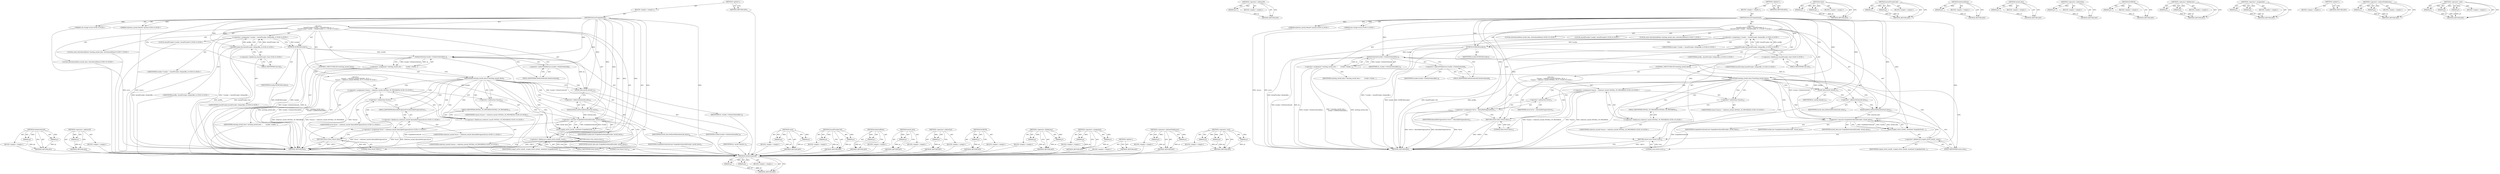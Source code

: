 digraph "&lt;operator&gt;.new" {
vulnerable_109 [label=<(METHOD,GetActiveInstall)>];
vulnerable_110 [label=<(PARAM,p1)>];
vulnerable_111 [label=<(PARAM,p2)>];
vulnerable_112 [label=<(BLOCK,&lt;empty&gt;,&lt;empty&gt;)>];
vulnerable_113 [label=<(METHOD_RETURN,ANY)>];
vulnerable_131 [label=<(METHOD,&lt;operator&gt;.addressOf)>];
vulnerable_132 [label=<(PARAM,p1)>];
vulnerable_133 [label=<(BLOCK,&lt;empty&gt;,&lt;empty&gt;)>];
vulnerable_134 [label=<(METHOD_RETURN,ANY)>];
vulnerable_6 [label=<(METHOD,&lt;global&gt;)<SUB>1</SUB>>];
vulnerable_7 [label=<(BLOCK,&lt;empty&gt;,&lt;empty&gt;)<SUB>1</SUB>>];
vulnerable_8 [label=<(METHOD,EnsureUniqueInstall)<SUB>1</SUB>>];
vulnerable_9 [label="<(PARAM,webstore_install::Result* reason)<SUB>2</SUB>>"];
vulnerable_10 [label="<(PARAM,std::string* error)<SUB>3</SUB>>"];
vulnerable_11 [label="<(BLOCK,{
  InstallTracker* tracker = InstallTracker::G...,{
  InstallTracker* tracker = InstallTracker::G...)<SUB>3</SUB>>"];
vulnerable_12 [label="<(LOCAL,InstallTracker* tracker: InstallTracker*)<SUB>4</SUB>>"];
vulnerable_13 [label="<(&lt;operator&gt;.assignment,* tracker = InstallTracker::Get(profile_))<SUB>4</SUB>>"];
vulnerable_14 [label="<(IDENTIFIER,tracker,* tracker = InstallTracker::Get(profile_))<SUB>4</SUB>>"];
vulnerable_15 [label="<(InstallTracker.Get,InstallTracker::Get(profile_))<SUB>4</SUB>>"];
vulnerable_16 [label="<(&lt;operator&gt;.fieldAccess,InstallTracker::Get)<SUB>4</SUB>>"];
vulnerable_17 [label="<(IDENTIFIER,InstallTracker,InstallTracker::Get(profile_))<SUB>4</SUB>>"];
vulnerable_18 [label=<(FIELD_IDENTIFIER,Get,Get)<SUB>4</SUB>>];
vulnerable_19 [label="<(IDENTIFIER,profile_,InstallTracker::Get(profile_))<SUB>4</SUB>>"];
vulnerable_20 [label=<(DCHECK,DCHECK(tracker))<SUB>5</SUB>>];
vulnerable_21 [label=<(IDENTIFIER,tracker,DCHECK(tracker))<SUB>5</SUB>>];
vulnerable_22 [label="<(LOCAL,const ActiveInstallData* existing_install_data: ActiveInstallData*)<SUB>7</SUB>>"];
vulnerable_23 [label=<(&lt;operator&gt;.assignment,* existing_install_data =
       tracker-&gt;GetAc...)<SUB>7</SUB>>];
vulnerable_24 [label=<(IDENTIFIER,existing_install_data,* existing_install_data =
       tracker-&gt;GetAc...)<SUB>7</SUB>>];
vulnerable_25 [label=<(GetActiveInstall,tracker-&gt;GetActiveInstall(id_))<SUB>8</SUB>>];
vulnerable_26 [label=<(&lt;operator&gt;.indirectFieldAccess,tracker-&gt;GetActiveInstall)<SUB>8</SUB>>];
vulnerable_27 [label=<(IDENTIFIER,tracker,tracker-&gt;GetActiveInstall(id_))<SUB>8</SUB>>];
vulnerable_28 [label=<(FIELD_IDENTIFIER,GetActiveInstall,GetActiveInstall)<SUB>8</SUB>>];
vulnerable_29 [label=<(IDENTIFIER,id_,tracker-&gt;GetActiveInstall(id_))<SUB>8</SUB>>];
vulnerable_30 [label=<(CONTROL_STRUCTURE,IF,if (existing_install_data))<SUB>9</SUB>>];
vulnerable_31 [label=<(IDENTIFIER,existing_install_data,if (existing_install_data))<SUB>9</SUB>>];
vulnerable_32 [label="<(BLOCK,{
     *reason = webstore_install::INSTALL_IN_P...,{
     *reason = webstore_install::INSTALL_IN_P...)<SUB>9</SUB>>"];
vulnerable_33 [label="<(&lt;operator&gt;.assignment,*reason = webstore_install::INSTALL_IN_PROGRESS)<SUB>10</SUB>>"];
vulnerable_34 [label=<(&lt;operator&gt;.indirection,*reason)<SUB>10</SUB>>];
vulnerable_35 [label="<(IDENTIFIER,reason,*reason = webstore_install::INSTALL_IN_PROGRESS)<SUB>10</SUB>>"];
vulnerable_36 [label="<(&lt;operator&gt;.fieldAccess,webstore_install::INSTALL_IN_PROGRESS)<SUB>10</SUB>>"];
vulnerable_37 [label="<(IDENTIFIER,webstore_install,*reason = webstore_install::INSTALL_IN_PROGRESS)<SUB>10</SUB>>"];
vulnerable_38 [label=<(FIELD_IDENTIFIER,INSTALL_IN_PROGRESS,INSTALL_IN_PROGRESS)<SUB>10</SUB>>];
vulnerable_39 [label=<(&lt;operator&gt;.assignment,*error = kInstallInProgressError)<SUB>11</SUB>>];
vulnerable_40 [label=<(&lt;operator&gt;.indirection,*error)<SUB>11</SUB>>];
vulnerable_41 [label=<(IDENTIFIER,error,*error = kInstallInProgressError)<SUB>11</SUB>>];
vulnerable_42 [label=<(IDENTIFIER,kInstallInProgressError,*error = kInstallInProgressError)<SUB>11</SUB>>];
vulnerable_43 [label=<(RETURN,return false;,return false;)<SUB>12</SUB>>];
vulnerable_44 [label=<(LITERAL,false,return false;)<SUB>12</SUB>>];
vulnerable_45 [label="<(LOCAL,ActiveInstallData install_data: ActiveInstallData)<SUB>15</SUB>>"];
vulnerable_46 [label=<(install_data,install_data(id_))<SUB>15</SUB>>];
vulnerable_47 [label=<(IDENTIFIER,id_,install_data(id_))<SUB>15</SUB>>];
vulnerable_48 [label=<(InitInstallData,InitInstallData(&amp;install_data))<SUB>16</SUB>>];
vulnerable_49 [label=<(&lt;operator&gt;.addressOf,&amp;install_data)<SUB>16</SUB>>];
vulnerable_50 [label=<(IDENTIFIER,install_data,InitInstallData(&amp;install_data))<SUB>16</SUB>>];
vulnerable_51 [label=<(reset,scoped_active_install_.reset(new ScopedActiveIn...)<SUB>17</SUB>>];
vulnerable_52 [label=<(&lt;operator&gt;.fieldAccess,scoped_active_install_.reset)<SUB>17</SUB>>];
vulnerable_53 [label=<(IDENTIFIER,scoped_active_install_,scoped_active_install_.reset(new ScopedActiveIn...)<SUB>17</SUB>>];
vulnerable_54 [label=<(FIELD_IDENTIFIER,reset,reset)<SUB>17</SUB>>];
vulnerable_55 [label=<(&lt;operator&gt;.new,new ScopedActiveInstall(tracker, install_data))<SUB>17</SUB>>];
vulnerable_56 [label=<(IDENTIFIER,ScopedActiveInstall,new ScopedActiveInstall(tracker, install_data))<SUB>17</SUB>>];
vulnerable_57 [label=<(IDENTIFIER,tracker,new ScopedActiveInstall(tracker, install_data))<SUB>17</SUB>>];
vulnerable_58 [label=<(IDENTIFIER,install_data,new ScopedActiveInstall(tracker, install_data))<SUB>17</SUB>>];
vulnerable_59 [label=<(RETURN,return true;,return true;)<SUB>18</SUB>>];
vulnerable_60 [label=<(LITERAL,true,return true;)<SUB>18</SUB>>];
vulnerable_61 [label=<(METHOD_RETURN,bool)<SUB>1</SUB>>];
vulnerable_63 [label=<(METHOD_RETURN,ANY)<SUB>1</SUB>>];
vulnerable_135 [label=<(METHOD,reset)>];
vulnerable_136 [label=<(PARAM,p1)>];
vulnerable_137 [label=<(PARAM,p2)>];
vulnerable_138 [label=<(BLOCK,&lt;empty&gt;,&lt;empty&gt;)>];
vulnerable_139 [label=<(METHOD_RETURN,ANY)>];
vulnerable_95 [label=<(METHOD,InstallTracker.Get)>];
vulnerable_96 [label=<(PARAM,p1)>];
vulnerable_97 [label=<(PARAM,p2)>];
vulnerable_98 [label=<(BLOCK,&lt;empty&gt;,&lt;empty&gt;)>];
vulnerable_99 [label=<(METHOD_RETURN,ANY)>];
vulnerable_127 [label=<(METHOD,InitInstallData)>];
vulnerable_128 [label=<(PARAM,p1)>];
vulnerable_129 [label=<(BLOCK,&lt;empty&gt;,&lt;empty&gt;)>];
vulnerable_130 [label=<(METHOD_RETURN,ANY)>];
vulnerable_123 [label=<(METHOD,install_data)>];
vulnerable_124 [label=<(PARAM,p1)>];
vulnerable_125 [label=<(BLOCK,&lt;empty&gt;,&lt;empty&gt;)>];
vulnerable_126 [label=<(METHOD_RETURN,ANY)>];
vulnerable_119 [label=<(METHOD,&lt;operator&gt;.indirection)>];
vulnerable_120 [label=<(PARAM,p1)>];
vulnerable_121 [label=<(BLOCK,&lt;empty&gt;,&lt;empty&gt;)>];
vulnerable_122 [label=<(METHOD_RETURN,ANY)>];
vulnerable_105 [label=<(METHOD,DCHECK)>];
vulnerable_106 [label=<(PARAM,p1)>];
vulnerable_107 [label=<(BLOCK,&lt;empty&gt;,&lt;empty&gt;)>];
vulnerable_108 [label=<(METHOD_RETURN,ANY)>];
vulnerable_100 [label=<(METHOD,&lt;operator&gt;.fieldAccess)>];
vulnerable_101 [label=<(PARAM,p1)>];
vulnerable_102 [label=<(PARAM,p2)>];
vulnerable_103 [label=<(BLOCK,&lt;empty&gt;,&lt;empty&gt;)>];
vulnerable_104 [label=<(METHOD_RETURN,ANY)>];
vulnerable_90 [label=<(METHOD,&lt;operator&gt;.assignment)>];
vulnerable_91 [label=<(PARAM,p1)>];
vulnerable_92 [label=<(PARAM,p2)>];
vulnerable_93 [label=<(BLOCK,&lt;empty&gt;,&lt;empty&gt;)>];
vulnerable_94 [label=<(METHOD_RETURN,ANY)>];
vulnerable_84 [label=<(METHOD,&lt;global&gt;)<SUB>1</SUB>>];
vulnerable_85 [label=<(BLOCK,&lt;empty&gt;,&lt;empty&gt;)>];
vulnerable_86 [label=<(METHOD_RETURN,ANY)>];
vulnerable_114 [label=<(METHOD,&lt;operator&gt;.indirectFieldAccess)>];
vulnerable_115 [label=<(PARAM,p1)>];
vulnerable_116 [label=<(PARAM,p2)>];
vulnerable_117 [label=<(BLOCK,&lt;empty&gt;,&lt;empty&gt;)>];
vulnerable_118 [label=<(METHOD_RETURN,ANY)>];
vulnerable_140 [label=<(METHOD,&lt;operator&gt;.new)>];
vulnerable_141 [label=<(PARAM,p1)>];
vulnerable_142 [label=<(PARAM,p2)>];
vulnerable_143 [label=<(PARAM,p3)>];
vulnerable_144 [label=<(BLOCK,&lt;empty&gt;,&lt;empty&gt;)>];
vulnerable_145 [label=<(METHOD_RETURN,ANY)>];
fixed_111 [label=<(METHOD,GetActiveInstall)>];
fixed_112 [label=<(PARAM,p1)>];
fixed_113 [label=<(PARAM,p2)>];
fixed_114 [label=<(BLOCK,&lt;empty&gt;,&lt;empty&gt;)>];
fixed_115 [label=<(METHOD_RETURN,ANY)>];
fixed_133 [label=<(METHOD,&lt;operator&gt;.addressOf)>];
fixed_134 [label=<(PARAM,p1)>];
fixed_135 [label=<(BLOCK,&lt;empty&gt;,&lt;empty&gt;)>];
fixed_136 [label=<(METHOD_RETURN,ANY)>];
fixed_6 [label=<(METHOD,&lt;global&gt;)<SUB>1</SUB>>];
fixed_7 [label=<(BLOCK,&lt;empty&gt;,&lt;empty&gt;)<SUB>1</SUB>>];
fixed_8 [label=<(METHOD,EnsureUniqueInstall)<SUB>1</SUB>>];
fixed_9 [label="<(PARAM,webstore_install::Result* reason)<SUB>2</SUB>>"];
fixed_10 [label="<(PARAM,std::string* error)<SUB>3</SUB>>"];
fixed_11 [label="<(BLOCK,{
  InstallTracker* tracker = InstallTracker::G...,{
  InstallTracker* tracker = InstallTracker::G...)<SUB>3</SUB>>"];
fixed_12 [label="<(LOCAL,InstallTracker* tracker: InstallTracker*)<SUB>4</SUB>>"];
fixed_13 [label="<(&lt;operator&gt;.assignment,* tracker = InstallTracker::Get(profile_))<SUB>4</SUB>>"];
fixed_14 [label="<(IDENTIFIER,tracker,* tracker = InstallTracker::Get(profile_))<SUB>4</SUB>>"];
fixed_15 [label="<(InstallTracker.Get,InstallTracker::Get(profile_))<SUB>4</SUB>>"];
fixed_16 [label="<(&lt;operator&gt;.fieldAccess,InstallTracker::Get)<SUB>4</SUB>>"];
fixed_17 [label="<(IDENTIFIER,InstallTracker,InstallTracker::Get(profile_))<SUB>4</SUB>>"];
fixed_18 [label=<(FIELD_IDENTIFIER,Get,Get)<SUB>4</SUB>>];
fixed_19 [label="<(IDENTIFIER,profile_,InstallTracker::Get(profile_))<SUB>4</SUB>>"];
fixed_20 [label=<(DCHECK,DCHECK(tracker))<SUB>5</SUB>>];
fixed_21 [label=<(IDENTIFIER,tracker,DCHECK(tracker))<SUB>5</SUB>>];
fixed_22 [label="<(LOCAL,const ActiveInstallData* existing_install_data: ActiveInstallData*)<SUB>7</SUB>>"];
fixed_23 [label=<(&lt;operator&gt;.assignment,* existing_install_data =
       tracker-&gt;GetAc...)<SUB>7</SUB>>];
fixed_24 [label=<(IDENTIFIER,existing_install_data,* existing_install_data =
       tracker-&gt;GetAc...)<SUB>7</SUB>>];
fixed_25 [label=<(GetActiveInstall,tracker-&gt;GetActiveInstall(id_))<SUB>8</SUB>>];
fixed_26 [label=<(&lt;operator&gt;.indirectFieldAccess,tracker-&gt;GetActiveInstall)<SUB>8</SUB>>];
fixed_27 [label=<(IDENTIFIER,tracker,tracker-&gt;GetActiveInstall(id_))<SUB>8</SUB>>];
fixed_28 [label=<(FIELD_IDENTIFIER,GetActiveInstall,GetActiveInstall)<SUB>8</SUB>>];
fixed_29 [label=<(IDENTIFIER,id_,tracker-&gt;GetActiveInstall(id_))<SUB>8</SUB>>];
fixed_30 [label=<(CONTROL_STRUCTURE,IF,if (existing_install_data))<SUB>9</SUB>>];
fixed_31 [label=<(IDENTIFIER,existing_install_data,if (existing_install_data))<SUB>9</SUB>>];
fixed_32 [label="<(BLOCK,{
     *reason = webstore_install::INSTALL_IN_P...,{
     *reason = webstore_install::INSTALL_IN_P...)<SUB>9</SUB>>"];
fixed_33 [label="<(&lt;operator&gt;.assignment,*reason = webstore_install::INSTALL_IN_PROGRESS)<SUB>10</SUB>>"];
fixed_34 [label=<(&lt;operator&gt;.indirection,*reason)<SUB>10</SUB>>];
fixed_35 [label="<(IDENTIFIER,reason,*reason = webstore_install::INSTALL_IN_PROGRESS)<SUB>10</SUB>>"];
fixed_36 [label="<(&lt;operator&gt;.fieldAccess,webstore_install::INSTALL_IN_PROGRESS)<SUB>10</SUB>>"];
fixed_37 [label="<(IDENTIFIER,webstore_install,*reason = webstore_install::INSTALL_IN_PROGRESS)<SUB>10</SUB>>"];
fixed_38 [label=<(FIELD_IDENTIFIER,INSTALL_IN_PROGRESS,INSTALL_IN_PROGRESS)<SUB>10</SUB>>];
fixed_39 [label="<(&lt;operator&gt;.assignment,*error = webstore_install::kInstallInProgressError)<SUB>11</SUB>>"];
fixed_40 [label=<(&lt;operator&gt;.indirection,*error)<SUB>11</SUB>>];
fixed_41 [label="<(IDENTIFIER,error,*error = webstore_install::kInstallInProgressError)<SUB>11</SUB>>"];
fixed_42 [label="<(&lt;operator&gt;.fieldAccess,webstore_install::kInstallInProgressError)<SUB>11</SUB>>"];
fixed_43 [label="<(IDENTIFIER,webstore_install,*error = webstore_install::kInstallInProgressError)<SUB>11</SUB>>"];
fixed_44 [label=<(FIELD_IDENTIFIER,kInstallInProgressError,kInstallInProgressError)<SUB>11</SUB>>];
fixed_45 [label=<(RETURN,return false;,return false;)<SUB>12</SUB>>];
fixed_46 [label=<(LITERAL,false,return false;)<SUB>12</SUB>>];
fixed_47 [label="<(LOCAL,ActiveInstallData install_data: ActiveInstallData)<SUB>15</SUB>>"];
fixed_48 [label=<(install_data,install_data(id_))<SUB>15</SUB>>];
fixed_49 [label=<(IDENTIFIER,id_,install_data(id_))<SUB>15</SUB>>];
fixed_50 [label=<(InitInstallData,InitInstallData(&amp;install_data))<SUB>16</SUB>>];
fixed_51 [label=<(&lt;operator&gt;.addressOf,&amp;install_data)<SUB>16</SUB>>];
fixed_52 [label=<(IDENTIFIER,install_data,InitInstallData(&amp;install_data))<SUB>16</SUB>>];
fixed_53 [label=<(reset,scoped_active_install_.reset(new ScopedActiveIn...)<SUB>17</SUB>>];
fixed_54 [label=<(&lt;operator&gt;.fieldAccess,scoped_active_install_.reset)<SUB>17</SUB>>];
fixed_55 [label=<(IDENTIFIER,scoped_active_install_,scoped_active_install_.reset(new ScopedActiveIn...)<SUB>17</SUB>>];
fixed_56 [label=<(FIELD_IDENTIFIER,reset,reset)<SUB>17</SUB>>];
fixed_57 [label=<(&lt;operator&gt;.new,new ScopedActiveInstall(tracker, install_data))<SUB>17</SUB>>];
fixed_58 [label=<(IDENTIFIER,ScopedActiveInstall,new ScopedActiveInstall(tracker, install_data))<SUB>17</SUB>>];
fixed_59 [label=<(IDENTIFIER,tracker,new ScopedActiveInstall(tracker, install_data))<SUB>17</SUB>>];
fixed_60 [label=<(IDENTIFIER,install_data,new ScopedActiveInstall(tracker, install_data))<SUB>17</SUB>>];
fixed_61 [label=<(RETURN,return true;,return true;)<SUB>18</SUB>>];
fixed_62 [label=<(LITERAL,true,return true;)<SUB>18</SUB>>];
fixed_63 [label=<(METHOD_RETURN,bool)<SUB>1</SUB>>];
fixed_65 [label=<(METHOD_RETURN,ANY)<SUB>1</SUB>>];
fixed_137 [label=<(METHOD,reset)>];
fixed_138 [label=<(PARAM,p1)>];
fixed_139 [label=<(PARAM,p2)>];
fixed_140 [label=<(BLOCK,&lt;empty&gt;,&lt;empty&gt;)>];
fixed_141 [label=<(METHOD_RETURN,ANY)>];
fixed_97 [label=<(METHOD,InstallTracker.Get)>];
fixed_98 [label=<(PARAM,p1)>];
fixed_99 [label=<(PARAM,p2)>];
fixed_100 [label=<(BLOCK,&lt;empty&gt;,&lt;empty&gt;)>];
fixed_101 [label=<(METHOD_RETURN,ANY)>];
fixed_129 [label=<(METHOD,InitInstallData)>];
fixed_130 [label=<(PARAM,p1)>];
fixed_131 [label=<(BLOCK,&lt;empty&gt;,&lt;empty&gt;)>];
fixed_132 [label=<(METHOD_RETURN,ANY)>];
fixed_125 [label=<(METHOD,install_data)>];
fixed_126 [label=<(PARAM,p1)>];
fixed_127 [label=<(BLOCK,&lt;empty&gt;,&lt;empty&gt;)>];
fixed_128 [label=<(METHOD_RETURN,ANY)>];
fixed_121 [label=<(METHOD,&lt;operator&gt;.indirection)>];
fixed_122 [label=<(PARAM,p1)>];
fixed_123 [label=<(BLOCK,&lt;empty&gt;,&lt;empty&gt;)>];
fixed_124 [label=<(METHOD_RETURN,ANY)>];
fixed_107 [label=<(METHOD,DCHECK)>];
fixed_108 [label=<(PARAM,p1)>];
fixed_109 [label=<(BLOCK,&lt;empty&gt;,&lt;empty&gt;)>];
fixed_110 [label=<(METHOD_RETURN,ANY)>];
fixed_102 [label=<(METHOD,&lt;operator&gt;.fieldAccess)>];
fixed_103 [label=<(PARAM,p1)>];
fixed_104 [label=<(PARAM,p2)>];
fixed_105 [label=<(BLOCK,&lt;empty&gt;,&lt;empty&gt;)>];
fixed_106 [label=<(METHOD_RETURN,ANY)>];
fixed_92 [label=<(METHOD,&lt;operator&gt;.assignment)>];
fixed_93 [label=<(PARAM,p1)>];
fixed_94 [label=<(PARAM,p2)>];
fixed_95 [label=<(BLOCK,&lt;empty&gt;,&lt;empty&gt;)>];
fixed_96 [label=<(METHOD_RETURN,ANY)>];
fixed_86 [label=<(METHOD,&lt;global&gt;)<SUB>1</SUB>>];
fixed_87 [label=<(BLOCK,&lt;empty&gt;,&lt;empty&gt;)>];
fixed_88 [label=<(METHOD_RETURN,ANY)>];
fixed_116 [label=<(METHOD,&lt;operator&gt;.indirectFieldAccess)>];
fixed_117 [label=<(PARAM,p1)>];
fixed_118 [label=<(PARAM,p2)>];
fixed_119 [label=<(BLOCK,&lt;empty&gt;,&lt;empty&gt;)>];
fixed_120 [label=<(METHOD_RETURN,ANY)>];
fixed_142 [label=<(METHOD,&lt;operator&gt;.new)>];
fixed_143 [label=<(PARAM,p1)>];
fixed_144 [label=<(PARAM,p2)>];
fixed_145 [label=<(PARAM,p3)>];
fixed_146 [label=<(BLOCK,&lt;empty&gt;,&lt;empty&gt;)>];
fixed_147 [label=<(METHOD_RETURN,ANY)>];
vulnerable_109 -> vulnerable_110  [key=0, label="AST: "];
vulnerable_109 -> vulnerable_110  [key=1, label="DDG: "];
vulnerable_109 -> vulnerable_112  [key=0, label="AST: "];
vulnerable_109 -> vulnerable_111  [key=0, label="AST: "];
vulnerable_109 -> vulnerable_111  [key=1, label="DDG: "];
vulnerable_109 -> vulnerable_113  [key=0, label="AST: "];
vulnerable_109 -> vulnerable_113  [key=1, label="CFG: "];
vulnerable_110 -> vulnerable_113  [key=0, label="DDG: p1"];
vulnerable_111 -> vulnerable_113  [key=0, label="DDG: p2"];
vulnerable_131 -> vulnerable_132  [key=0, label="AST: "];
vulnerable_131 -> vulnerable_132  [key=1, label="DDG: "];
vulnerable_131 -> vulnerable_133  [key=0, label="AST: "];
vulnerable_131 -> vulnerable_134  [key=0, label="AST: "];
vulnerable_131 -> vulnerable_134  [key=1, label="CFG: "];
vulnerable_132 -> vulnerable_134  [key=0, label="DDG: p1"];
vulnerable_6 -> vulnerable_7  [key=0, label="AST: "];
vulnerable_6 -> vulnerable_63  [key=0, label="AST: "];
vulnerable_6 -> vulnerable_63  [key=1, label="CFG: "];
vulnerable_7 -> vulnerable_8  [key=0, label="AST: "];
vulnerable_8 -> vulnerable_9  [key=0, label="AST: "];
vulnerable_8 -> vulnerable_9  [key=1, label="DDG: "];
vulnerable_8 -> vulnerable_10  [key=0, label="AST: "];
vulnerable_8 -> vulnerable_10  [key=1, label="DDG: "];
vulnerable_8 -> vulnerable_11  [key=0, label="AST: "];
vulnerable_8 -> vulnerable_61  [key=0, label="AST: "];
vulnerable_8 -> vulnerable_18  [key=0, label="CFG: "];
vulnerable_8 -> vulnerable_59  [key=0, label="DDG: "];
vulnerable_8 -> vulnerable_20  [key=0, label="DDG: "];
vulnerable_8 -> vulnerable_31  [key=0, label="DDG: "];
vulnerable_8 -> vulnerable_46  [key=0, label="DDG: "];
vulnerable_8 -> vulnerable_48  [key=0, label="DDG: "];
vulnerable_8 -> vulnerable_60  [key=0, label="DDG: "];
vulnerable_8 -> vulnerable_15  [key=0, label="DDG: "];
vulnerable_8 -> vulnerable_25  [key=0, label="DDG: "];
vulnerable_8 -> vulnerable_39  [key=0, label="DDG: "];
vulnerable_8 -> vulnerable_43  [key=0, label="DDG: "];
vulnerable_8 -> vulnerable_55  [key=0, label="DDG: "];
vulnerable_8 -> vulnerable_44  [key=0, label="DDG: "];
vulnerable_9 -> vulnerable_61  [key=0, label="DDG: reason"];
vulnerable_10 -> vulnerable_61  [key=0, label="DDG: error"];
vulnerable_11 -> vulnerable_12  [key=0, label="AST: "];
vulnerable_11 -> vulnerable_13  [key=0, label="AST: "];
vulnerable_11 -> vulnerable_20  [key=0, label="AST: "];
vulnerable_11 -> vulnerable_22  [key=0, label="AST: "];
vulnerable_11 -> vulnerable_23  [key=0, label="AST: "];
vulnerable_11 -> vulnerable_30  [key=0, label="AST: "];
vulnerable_11 -> vulnerable_45  [key=0, label="AST: "];
vulnerable_11 -> vulnerable_46  [key=0, label="AST: "];
vulnerable_11 -> vulnerable_48  [key=0, label="AST: "];
vulnerable_11 -> vulnerable_51  [key=0, label="AST: "];
vulnerable_11 -> vulnerable_59  [key=0, label="AST: "];
vulnerable_13 -> vulnerable_14  [key=0, label="AST: "];
vulnerable_13 -> vulnerable_15  [key=0, label="AST: "];
vulnerable_13 -> vulnerable_20  [key=0, label="CFG: "];
vulnerable_13 -> vulnerable_20  [key=1, label="DDG: tracker"];
vulnerable_13 -> vulnerable_61  [key=0, label="DDG: InstallTracker::Get(profile_)"];
vulnerable_13 -> vulnerable_61  [key=1, label="DDG: * tracker = InstallTracker::Get(profile_)"];
vulnerable_15 -> vulnerable_16  [key=0, label="AST: "];
vulnerable_15 -> vulnerable_19  [key=0, label="AST: "];
vulnerable_15 -> vulnerable_13  [key=0, label="CFG: "];
vulnerable_15 -> vulnerable_13  [key=1, label="DDG: InstallTracker::Get"];
vulnerable_15 -> vulnerable_13  [key=2, label="DDG: profile_"];
vulnerable_15 -> vulnerable_61  [key=0, label="DDG: InstallTracker::Get"];
vulnerable_15 -> vulnerable_61  [key=1, label="DDG: profile_"];
vulnerable_16 -> vulnerable_17  [key=0, label="AST: "];
vulnerable_16 -> vulnerable_18  [key=0, label="AST: "];
vulnerable_16 -> vulnerable_15  [key=0, label="CFG: "];
vulnerable_18 -> vulnerable_16  [key=0, label="CFG: "];
vulnerable_20 -> vulnerable_21  [key=0, label="AST: "];
vulnerable_20 -> vulnerable_28  [key=0, label="CFG: "];
vulnerable_20 -> vulnerable_61  [key=0, label="DDG: tracker"];
vulnerable_20 -> vulnerable_61  [key=1, label="DDG: DCHECK(tracker)"];
vulnerable_20 -> vulnerable_25  [key=0, label="DDG: tracker"];
vulnerable_20 -> vulnerable_55  [key=0, label="DDG: tracker"];
vulnerable_23 -> vulnerable_24  [key=0, label="AST: "];
vulnerable_23 -> vulnerable_25  [key=0, label="AST: "];
vulnerable_23 -> vulnerable_31  [key=0, label="CFG: "];
vulnerable_23 -> vulnerable_61  [key=0, label="DDG: existing_install_data"];
vulnerable_23 -> vulnerable_61  [key=1, label="DDG: tracker-&gt;GetActiveInstall(id_)"];
vulnerable_23 -> vulnerable_61  [key=2, label="DDG: * existing_install_data =
       tracker-&gt;GetActiveInstall(id_)"];
vulnerable_25 -> vulnerable_26  [key=0, label="AST: "];
vulnerable_25 -> vulnerable_29  [key=0, label="AST: "];
vulnerable_25 -> vulnerable_23  [key=0, label="CFG: "];
vulnerable_25 -> vulnerable_23  [key=1, label="DDG: tracker-&gt;GetActiveInstall"];
vulnerable_25 -> vulnerable_23  [key=2, label="DDG: id_"];
vulnerable_25 -> vulnerable_61  [key=0, label="DDG: tracker-&gt;GetActiveInstall"];
vulnerable_25 -> vulnerable_61  [key=1, label="DDG: id_"];
vulnerable_25 -> vulnerable_46  [key=0, label="DDG: id_"];
vulnerable_25 -> vulnerable_55  [key=0, label="DDG: tracker-&gt;GetActiveInstall"];
vulnerable_26 -> vulnerable_27  [key=0, label="AST: "];
vulnerable_26 -> vulnerable_28  [key=0, label="AST: "];
vulnerable_26 -> vulnerable_25  [key=0, label="CFG: "];
vulnerable_28 -> vulnerable_26  [key=0, label="CFG: "];
vulnerable_30 -> vulnerable_31  [key=0, label="AST: "];
vulnerable_30 -> vulnerable_32  [key=0, label="AST: "];
vulnerable_31 -> vulnerable_34  [key=0, label="CFG: "];
vulnerable_31 -> vulnerable_34  [key=1, label="CDG: "];
vulnerable_31 -> vulnerable_46  [key=0, label="CFG: "];
vulnerable_31 -> vulnerable_46  [key=1, label="CDG: "];
vulnerable_31 -> vulnerable_48  [key=0, label="CDG: "];
vulnerable_31 -> vulnerable_49  [key=0, label="CDG: "];
vulnerable_31 -> vulnerable_33  [key=0, label="CDG: "];
vulnerable_31 -> vulnerable_51  [key=0, label="CDG: "];
vulnerable_31 -> vulnerable_36  [key=0, label="CDG: "];
vulnerable_31 -> vulnerable_52  [key=0, label="CDG: "];
vulnerable_31 -> vulnerable_38  [key=0, label="CDG: "];
vulnerable_31 -> vulnerable_40  [key=0, label="CDG: "];
vulnerable_31 -> vulnerable_59  [key=0, label="CDG: "];
vulnerable_31 -> vulnerable_55  [key=0, label="CDG: "];
vulnerable_31 -> vulnerable_54  [key=0, label="CDG: "];
vulnerable_31 -> vulnerable_39  [key=0, label="CDG: "];
vulnerable_31 -> vulnerable_43  [key=0, label="CDG: "];
vulnerable_32 -> vulnerable_33  [key=0, label="AST: "];
vulnerable_32 -> vulnerable_39  [key=0, label="AST: "];
vulnerable_32 -> vulnerable_43  [key=0, label="AST: "];
vulnerable_33 -> vulnerable_34  [key=0, label="AST: "];
vulnerable_33 -> vulnerable_36  [key=0, label="AST: "];
vulnerable_33 -> vulnerable_40  [key=0, label="CFG: "];
vulnerable_33 -> vulnerable_61  [key=0, label="DDG: *reason"];
vulnerable_33 -> vulnerable_61  [key=1, label="DDG: webstore_install::INSTALL_IN_PROGRESS"];
vulnerable_33 -> vulnerable_61  [key=2, label="DDG: *reason = webstore_install::INSTALL_IN_PROGRESS"];
vulnerable_34 -> vulnerable_35  [key=0, label="AST: "];
vulnerable_34 -> vulnerable_38  [key=0, label="CFG: "];
vulnerable_36 -> vulnerable_37  [key=0, label="AST: "];
vulnerable_36 -> vulnerable_38  [key=0, label="AST: "];
vulnerable_36 -> vulnerable_33  [key=0, label="CFG: "];
vulnerable_38 -> vulnerable_36  [key=0, label="CFG: "];
vulnerable_39 -> vulnerable_40  [key=0, label="AST: "];
vulnerable_39 -> vulnerable_42  [key=0, label="AST: "];
vulnerable_39 -> vulnerable_43  [key=0, label="CFG: "];
vulnerable_39 -> vulnerable_61  [key=0, label="DDG: *error"];
vulnerable_39 -> vulnerable_61  [key=1, label="DDG: *error = kInstallInProgressError"];
vulnerable_39 -> vulnerable_61  [key=2, label="DDG: kInstallInProgressError"];
vulnerable_40 -> vulnerable_41  [key=0, label="AST: "];
vulnerable_40 -> vulnerable_39  [key=0, label="CFG: "];
vulnerable_43 -> vulnerable_44  [key=0, label="AST: "];
vulnerable_43 -> vulnerable_61  [key=0, label="CFG: "];
vulnerable_43 -> vulnerable_61  [key=1, label="DDG: &lt;RET&gt;"];
vulnerable_44 -> vulnerable_43  [key=0, label="DDG: false"];
vulnerable_46 -> vulnerable_47  [key=0, label="AST: "];
vulnerable_46 -> vulnerable_49  [key=0, label="CFG: "];
vulnerable_48 -> vulnerable_49  [key=0, label="AST: "];
vulnerable_48 -> vulnerable_54  [key=0, label="CFG: "];
vulnerable_48 -> vulnerable_55  [key=0, label="DDG: &amp;install_data"];
vulnerable_49 -> vulnerable_50  [key=0, label="AST: "];
vulnerable_49 -> vulnerable_48  [key=0, label="CFG: "];
vulnerable_51 -> vulnerable_52  [key=0, label="AST: "];
vulnerable_51 -> vulnerable_55  [key=0, label="AST: "];
vulnerable_51 -> vulnerable_59  [key=0, label="CFG: "];
vulnerable_52 -> vulnerable_53  [key=0, label="AST: "];
vulnerable_52 -> vulnerable_54  [key=0, label="AST: "];
vulnerable_52 -> vulnerable_55  [key=0, label="CFG: "];
vulnerable_54 -> vulnerable_52  [key=0, label="CFG: "];
vulnerable_55 -> vulnerable_56  [key=0, label="AST: "];
vulnerable_55 -> vulnerable_57  [key=0, label="AST: "];
vulnerable_55 -> vulnerable_58  [key=0, label="AST: "];
vulnerable_55 -> vulnerable_51  [key=0, label="CFG: "];
vulnerable_55 -> vulnerable_51  [key=1, label="DDG: ScopedActiveInstall"];
vulnerable_55 -> vulnerable_51  [key=2, label="DDG: tracker"];
vulnerable_55 -> vulnerable_51  [key=3, label="DDG: install_data"];
vulnerable_55 -> vulnerable_61  [key=0, label="DDG: ScopedActiveInstall"];
vulnerable_59 -> vulnerable_60  [key=0, label="AST: "];
vulnerable_59 -> vulnerable_61  [key=0, label="CFG: "];
vulnerable_59 -> vulnerable_61  [key=1, label="DDG: &lt;RET&gt;"];
vulnerable_60 -> vulnerable_59  [key=0, label="DDG: true"];
vulnerable_135 -> vulnerable_136  [key=0, label="AST: "];
vulnerable_135 -> vulnerable_136  [key=1, label="DDG: "];
vulnerable_135 -> vulnerable_138  [key=0, label="AST: "];
vulnerable_135 -> vulnerable_137  [key=0, label="AST: "];
vulnerable_135 -> vulnerable_137  [key=1, label="DDG: "];
vulnerable_135 -> vulnerable_139  [key=0, label="AST: "];
vulnerable_135 -> vulnerable_139  [key=1, label="CFG: "];
vulnerable_136 -> vulnerable_139  [key=0, label="DDG: p1"];
vulnerable_137 -> vulnerable_139  [key=0, label="DDG: p2"];
vulnerable_95 -> vulnerable_96  [key=0, label="AST: "];
vulnerable_95 -> vulnerable_96  [key=1, label="DDG: "];
vulnerable_95 -> vulnerable_98  [key=0, label="AST: "];
vulnerable_95 -> vulnerable_97  [key=0, label="AST: "];
vulnerable_95 -> vulnerable_97  [key=1, label="DDG: "];
vulnerable_95 -> vulnerable_99  [key=0, label="AST: "];
vulnerable_95 -> vulnerable_99  [key=1, label="CFG: "];
vulnerable_96 -> vulnerable_99  [key=0, label="DDG: p1"];
vulnerable_97 -> vulnerable_99  [key=0, label="DDG: p2"];
vulnerable_127 -> vulnerable_128  [key=0, label="AST: "];
vulnerable_127 -> vulnerable_128  [key=1, label="DDG: "];
vulnerable_127 -> vulnerable_129  [key=0, label="AST: "];
vulnerable_127 -> vulnerable_130  [key=0, label="AST: "];
vulnerable_127 -> vulnerable_130  [key=1, label="CFG: "];
vulnerable_128 -> vulnerable_130  [key=0, label="DDG: p1"];
vulnerable_123 -> vulnerable_124  [key=0, label="AST: "];
vulnerable_123 -> vulnerable_124  [key=1, label="DDG: "];
vulnerable_123 -> vulnerable_125  [key=0, label="AST: "];
vulnerable_123 -> vulnerable_126  [key=0, label="AST: "];
vulnerable_123 -> vulnerable_126  [key=1, label="CFG: "];
vulnerable_124 -> vulnerable_126  [key=0, label="DDG: p1"];
vulnerable_119 -> vulnerable_120  [key=0, label="AST: "];
vulnerable_119 -> vulnerable_120  [key=1, label="DDG: "];
vulnerable_119 -> vulnerable_121  [key=0, label="AST: "];
vulnerable_119 -> vulnerable_122  [key=0, label="AST: "];
vulnerable_119 -> vulnerable_122  [key=1, label="CFG: "];
vulnerable_120 -> vulnerable_122  [key=0, label="DDG: p1"];
vulnerable_105 -> vulnerable_106  [key=0, label="AST: "];
vulnerable_105 -> vulnerable_106  [key=1, label="DDG: "];
vulnerable_105 -> vulnerable_107  [key=0, label="AST: "];
vulnerable_105 -> vulnerable_108  [key=0, label="AST: "];
vulnerable_105 -> vulnerable_108  [key=1, label="CFG: "];
vulnerable_106 -> vulnerable_108  [key=0, label="DDG: p1"];
vulnerable_100 -> vulnerable_101  [key=0, label="AST: "];
vulnerable_100 -> vulnerable_101  [key=1, label="DDG: "];
vulnerable_100 -> vulnerable_103  [key=0, label="AST: "];
vulnerable_100 -> vulnerable_102  [key=0, label="AST: "];
vulnerable_100 -> vulnerable_102  [key=1, label="DDG: "];
vulnerable_100 -> vulnerable_104  [key=0, label="AST: "];
vulnerable_100 -> vulnerable_104  [key=1, label="CFG: "];
vulnerable_101 -> vulnerable_104  [key=0, label="DDG: p1"];
vulnerable_102 -> vulnerable_104  [key=0, label="DDG: p2"];
vulnerable_90 -> vulnerable_91  [key=0, label="AST: "];
vulnerable_90 -> vulnerable_91  [key=1, label="DDG: "];
vulnerable_90 -> vulnerable_93  [key=0, label="AST: "];
vulnerable_90 -> vulnerable_92  [key=0, label="AST: "];
vulnerable_90 -> vulnerable_92  [key=1, label="DDG: "];
vulnerable_90 -> vulnerable_94  [key=0, label="AST: "];
vulnerable_90 -> vulnerable_94  [key=1, label="CFG: "];
vulnerable_91 -> vulnerable_94  [key=0, label="DDG: p1"];
vulnerable_92 -> vulnerable_94  [key=0, label="DDG: p2"];
vulnerable_84 -> vulnerable_85  [key=0, label="AST: "];
vulnerable_84 -> vulnerable_86  [key=0, label="AST: "];
vulnerable_84 -> vulnerable_86  [key=1, label="CFG: "];
vulnerable_114 -> vulnerable_115  [key=0, label="AST: "];
vulnerable_114 -> vulnerable_115  [key=1, label="DDG: "];
vulnerable_114 -> vulnerable_117  [key=0, label="AST: "];
vulnerable_114 -> vulnerable_116  [key=0, label="AST: "];
vulnerable_114 -> vulnerable_116  [key=1, label="DDG: "];
vulnerable_114 -> vulnerable_118  [key=0, label="AST: "];
vulnerable_114 -> vulnerable_118  [key=1, label="CFG: "];
vulnerable_115 -> vulnerable_118  [key=0, label="DDG: p1"];
vulnerable_116 -> vulnerable_118  [key=0, label="DDG: p2"];
vulnerable_140 -> vulnerable_141  [key=0, label="AST: "];
vulnerable_140 -> vulnerable_141  [key=1, label="DDG: "];
vulnerable_140 -> vulnerable_144  [key=0, label="AST: "];
vulnerable_140 -> vulnerable_142  [key=0, label="AST: "];
vulnerable_140 -> vulnerable_142  [key=1, label="DDG: "];
vulnerable_140 -> vulnerable_145  [key=0, label="AST: "];
vulnerable_140 -> vulnerable_145  [key=1, label="CFG: "];
vulnerable_140 -> vulnerable_143  [key=0, label="AST: "];
vulnerable_140 -> vulnerable_143  [key=1, label="DDG: "];
vulnerable_141 -> vulnerable_145  [key=0, label="DDG: p1"];
vulnerable_142 -> vulnerable_145  [key=0, label="DDG: p2"];
vulnerable_143 -> vulnerable_145  [key=0, label="DDG: p3"];
fixed_111 -> fixed_112  [key=0, label="AST: "];
fixed_111 -> fixed_112  [key=1, label="DDG: "];
fixed_111 -> fixed_114  [key=0, label="AST: "];
fixed_111 -> fixed_113  [key=0, label="AST: "];
fixed_111 -> fixed_113  [key=1, label="DDG: "];
fixed_111 -> fixed_115  [key=0, label="AST: "];
fixed_111 -> fixed_115  [key=1, label="CFG: "];
fixed_112 -> fixed_115  [key=0, label="DDG: p1"];
fixed_113 -> fixed_115  [key=0, label="DDG: p2"];
fixed_114 -> vulnerable_109  [key=0];
fixed_115 -> vulnerable_109  [key=0];
fixed_133 -> fixed_134  [key=0, label="AST: "];
fixed_133 -> fixed_134  [key=1, label="DDG: "];
fixed_133 -> fixed_135  [key=0, label="AST: "];
fixed_133 -> fixed_136  [key=0, label="AST: "];
fixed_133 -> fixed_136  [key=1, label="CFG: "];
fixed_134 -> fixed_136  [key=0, label="DDG: p1"];
fixed_135 -> vulnerable_109  [key=0];
fixed_136 -> vulnerable_109  [key=0];
fixed_6 -> fixed_7  [key=0, label="AST: "];
fixed_6 -> fixed_65  [key=0, label="AST: "];
fixed_6 -> fixed_65  [key=1, label="CFG: "];
fixed_7 -> fixed_8  [key=0, label="AST: "];
fixed_8 -> fixed_9  [key=0, label="AST: "];
fixed_8 -> fixed_9  [key=1, label="DDG: "];
fixed_8 -> fixed_10  [key=0, label="AST: "];
fixed_8 -> fixed_10  [key=1, label="DDG: "];
fixed_8 -> fixed_11  [key=0, label="AST: "];
fixed_8 -> fixed_63  [key=0, label="AST: "];
fixed_8 -> fixed_18  [key=0, label="CFG: "];
fixed_8 -> fixed_61  [key=0, label="DDG: "];
fixed_8 -> fixed_20  [key=0, label="DDG: "];
fixed_8 -> fixed_31  [key=0, label="DDG: "];
fixed_8 -> fixed_48  [key=0, label="DDG: "];
fixed_8 -> fixed_50  [key=0, label="DDG: "];
fixed_8 -> fixed_62  [key=0, label="DDG: "];
fixed_8 -> fixed_15  [key=0, label="DDG: "];
fixed_8 -> fixed_25  [key=0, label="DDG: "];
fixed_8 -> fixed_45  [key=0, label="DDG: "];
fixed_8 -> fixed_57  [key=0, label="DDG: "];
fixed_8 -> fixed_46  [key=0, label="DDG: "];
fixed_9 -> fixed_63  [key=0, label="DDG: reason"];
fixed_10 -> fixed_63  [key=0, label="DDG: error"];
fixed_11 -> fixed_12  [key=0, label="AST: "];
fixed_11 -> fixed_13  [key=0, label="AST: "];
fixed_11 -> fixed_20  [key=0, label="AST: "];
fixed_11 -> fixed_22  [key=0, label="AST: "];
fixed_11 -> fixed_23  [key=0, label="AST: "];
fixed_11 -> fixed_30  [key=0, label="AST: "];
fixed_11 -> fixed_47  [key=0, label="AST: "];
fixed_11 -> fixed_48  [key=0, label="AST: "];
fixed_11 -> fixed_50  [key=0, label="AST: "];
fixed_11 -> fixed_53  [key=0, label="AST: "];
fixed_11 -> fixed_61  [key=0, label="AST: "];
fixed_12 -> vulnerable_109  [key=0];
fixed_13 -> fixed_14  [key=0, label="AST: "];
fixed_13 -> fixed_15  [key=0, label="AST: "];
fixed_13 -> fixed_20  [key=0, label="CFG: "];
fixed_13 -> fixed_20  [key=1, label="DDG: tracker"];
fixed_13 -> fixed_63  [key=0, label="DDG: InstallTracker::Get(profile_)"];
fixed_13 -> fixed_63  [key=1, label="DDG: * tracker = InstallTracker::Get(profile_)"];
fixed_14 -> vulnerable_109  [key=0];
fixed_15 -> fixed_16  [key=0, label="AST: "];
fixed_15 -> fixed_19  [key=0, label="AST: "];
fixed_15 -> fixed_13  [key=0, label="CFG: "];
fixed_15 -> fixed_13  [key=1, label="DDG: InstallTracker::Get"];
fixed_15 -> fixed_13  [key=2, label="DDG: profile_"];
fixed_15 -> fixed_63  [key=0, label="DDG: InstallTracker::Get"];
fixed_15 -> fixed_63  [key=1, label="DDG: profile_"];
fixed_16 -> fixed_17  [key=0, label="AST: "];
fixed_16 -> fixed_18  [key=0, label="AST: "];
fixed_16 -> fixed_15  [key=0, label="CFG: "];
fixed_17 -> vulnerable_109  [key=0];
fixed_18 -> fixed_16  [key=0, label="CFG: "];
fixed_19 -> vulnerable_109  [key=0];
fixed_20 -> fixed_21  [key=0, label="AST: "];
fixed_20 -> fixed_28  [key=0, label="CFG: "];
fixed_20 -> fixed_63  [key=0, label="DDG: tracker"];
fixed_20 -> fixed_63  [key=1, label="DDG: DCHECK(tracker)"];
fixed_20 -> fixed_25  [key=0, label="DDG: tracker"];
fixed_20 -> fixed_57  [key=0, label="DDG: tracker"];
fixed_21 -> vulnerable_109  [key=0];
fixed_22 -> vulnerable_109  [key=0];
fixed_23 -> fixed_24  [key=0, label="AST: "];
fixed_23 -> fixed_25  [key=0, label="AST: "];
fixed_23 -> fixed_31  [key=0, label="CFG: "];
fixed_23 -> fixed_63  [key=0, label="DDG: existing_install_data"];
fixed_23 -> fixed_63  [key=1, label="DDG: tracker-&gt;GetActiveInstall(id_)"];
fixed_23 -> fixed_63  [key=2, label="DDG: * existing_install_data =
       tracker-&gt;GetActiveInstall(id_)"];
fixed_24 -> vulnerable_109  [key=0];
fixed_25 -> fixed_26  [key=0, label="AST: "];
fixed_25 -> fixed_29  [key=0, label="AST: "];
fixed_25 -> fixed_23  [key=0, label="CFG: "];
fixed_25 -> fixed_23  [key=1, label="DDG: tracker-&gt;GetActiveInstall"];
fixed_25 -> fixed_23  [key=2, label="DDG: id_"];
fixed_25 -> fixed_63  [key=0, label="DDG: tracker-&gt;GetActiveInstall"];
fixed_25 -> fixed_63  [key=1, label="DDG: id_"];
fixed_25 -> fixed_48  [key=0, label="DDG: id_"];
fixed_25 -> fixed_57  [key=0, label="DDG: tracker-&gt;GetActiveInstall"];
fixed_26 -> fixed_27  [key=0, label="AST: "];
fixed_26 -> fixed_28  [key=0, label="AST: "];
fixed_26 -> fixed_25  [key=0, label="CFG: "];
fixed_27 -> vulnerable_109  [key=0];
fixed_28 -> fixed_26  [key=0, label="CFG: "];
fixed_29 -> vulnerable_109  [key=0];
fixed_30 -> fixed_31  [key=0, label="AST: "];
fixed_30 -> fixed_32  [key=0, label="AST: "];
fixed_31 -> fixed_34  [key=0, label="CFG: "];
fixed_31 -> fixed_34  [key=1, label="CDG: "];
fixed_31 -> fixed_48  [key=0, label="CFG: "];
fixed_31 -> fixed_48  [key=1, label="CDG: "];
fixed_31 -> fixed_33  [key=0, label="CDG: "];
fixed_31 -> fixed_61  [key=0, label="CDG: "];
fixed_31 -> fixed_42  [key=0, label="CDG: "];
fixed_31 -> fixed_51  [key=0, label="CDG: "];
fixed_31 -> fixed_57  [key=0, label="CDG: "];
fixed_31 -> fixed_36  [key=0, label="CDG: "];
fixed_31 -> fixed_53  [key=0, label="CDG: "];
fixed_31 -> fixed_38  [key=0, label="CDG: "];
fixed_31 -> fixed_56  [key=0, label="CDG: "];
fixed_31 -> fixed_45  [key=0, label="CDG: "];
fixed_31 -> fixed_40  [key=0, label="CDG: "];
fixed_31 -> fixed_50  [key=0, label="CDG: "];
fixed_31 -> fixed_44  [key=0, label="CDG: "];
fixed_31 -> fixed_54  [key=0, label="CDG: "];
fixed_31 -> fixed_39  [key=0, label="CDG: "];
fixed_32 -> fixed_33  [key=0, label="AST: "];
fixed_32 -> fixed_39  [key=0, label="AST: "];
fixed_32 -> fixed_45  [key=0, label="AST: "];
fixed_33 -> fixed_34  [key=0, label="AST: "];
fixed_33 -> fixed_36  [key=0, label="AST: "];
fixed_33 -> fixed_40  [key=0, label="CFG: "];
fixed_33 -> fixed_63  [key=0, label="DDG: *reason"];
fixed_33 -> fixed_63  [key=1, label="DDG: webstore_install::INSTALL_IN_PROGRESS"];
fixed_33 -> fixed_63  [key=2, label="DDG: *reason = webstore_install::INSTALL_IN_PROGRESS"];
fixed_34 -> fixed_35  [key=0, label="AST: "];
fixed_34 -> fixed_38  [key=0, label="CFG: "];
fixed_35 -> vulnerable_109  [key=0];
fixed_36 -> fixed_37  [key=0, label="AST: "];
fixed_36 -> fixed_38  [key=0, label="AST: "];
fixed_36 -> fixed_33  [key=0, label="CFG: "];
fixed_37 -> vulnerable_109  [key=0];
fixed_38 -> fixed_36  [key=0, label="CFG: "];
fixed_39 -> fixed_40  [key=0, label="AST: "];
fixed_39 -> fixed_42  [key=0, label="AST: "];
fixed_39 -> fixed_45  [key=0, label="CFG: "];
fixed_39 -> fixed_63  [key=0, label="DDG: *error"];
fixed_39 -> fixed_63  [key=1, label="DDG: webstore_install::kInstallInProgressError"];
fixed_39 -> fixed_63  [key=2, label="DDG: *error = webstore_install::kInstallInProgressError"];
fixed_40 -> fixed_41  [key=0, label="AST: "];
fixed_40 -> fixed_44  [key=0, label="CFG: "];
fixed_41 -> vulnerable_109  [key=0];
fixed_42 -> fixed_43  [key=0, label="AST: "];
fixed_42 -> fixed_44  [key=0, label="AST: "];
fixed_42 -> fixed_39  [key=0, label="CFG: "];
fixed_43 -> vulnerable_109  [key=0];
fixed_44 -> fixed_42  [key=0, label="CFG: "];
fixed_45 -> fixed_46  [key=0, label="AST: "];
fixed_45 -> fixed_63  [key=0, label="CFG: "];
fixed_45 -> fixed_63  [key=1, label="DDG: &lt;RET&gt;"];
fixed_46 -> fixed_45  [key=0, label="DDG: false"];
fixed_47 -> vulnerable_109  [key=0];
fixed_48 -> fixed_49  [key=0, label="AST: "];
fixed_48 -> fixed_51  [key=0, label="CFG: "];
fixed_49 -> vulnerable_109  [key=0];
fixed_50 -> fixed_51  [key=0, label="AST: "];
fixed_50 -> fixed_56  [key=0, label="CFG: "];
fixed_50 -> fixed_57  [key=0, label="DDG: &amp;install_data"];
fixed_51 -> fixed_52  [key=0, label="AST: "];
fixed_51 -> fixed_50  [key=0, label="CFG: "];
fixed_52 -> vulnerable_109  [key=0];
fixed_53 -> fixed_54  [key=0, label="AST: "];
fixed_53 -> fixed_57  [key=0, label="AST: "];
fixed_53 -> fixed_61  [key=0, label="CFG: "];
fixed_54 -> fixed_55  [key=0, label="AST: "];
fixed_54 -> fixed_56  [key=0, label="AST: "];
fixed_54 -> fixed_57  [key=0, label="CFG: "];
fixed_55 -> vulnerable_109  [key=0];
fixed_56 -> fixed_54  [key=0, label="CFG: "];
fixed_57 -> fixed_58  [key=0, label="AST: "];
fixed_57 -> fixed_59  [key=0, label="AST: "];
fixed_57 -> fixed_60  [key=0, label="AST: "];
fixed_57 -> fixed_53  [key=0, label="CFG: "];
fixed_57 -> fixed_53  [key=1, label="DDG: ScopedActiveInstall"];
fixed_57 -> fixed_53  [key=2, label="DDG: tracker"];
fixed_57 -> fixed_53  [key=3, label="DDG: install_data"];
fixed_57 -> fixed_63  [key=0, label="DDG: ScopedActiveInstall"];
fixed_58 -> vulnerable_109  [key=0];
fixed_59 -> vulnerable_109  [key=0];
fixed_60 -> vulnerable_109  [key=0];
fixed_61 -> fixed_62  [key=0, label="AST: "];
fixed_61 -> fixed_63  [key=0, label="CFG: "];
fixed_61 -> fixed_63  [key=1, label="DDG: &lt;RET&gt;"];
fixed_62 -> fixed_61  [key=0, label="DDG: true"];
fixed_63 -> vulnerable_109  [key=0];
fixed_65 -> vulnerable_109  [key=0];
fixed_137 -> fixed_138  [key=0, label="AST: "];
fixed_137 -> fixed_138  [key=1, label="DDG: "];
fixed_137 -> fixed_140  [key=0, label="AST: "];
fixed_137 -> fixed_139  [key=0, label="AST: "];
fixed_137 -> fixed_139  [key=1, label="DDG: "];
fixed_137 -> fixed_141  [key=0, label="AST: "];
fixed_137 -> fixed_141  [key=1, label="CFG: "];
fixed_138 -> fixed_141  [key=0, label="DDG: p1"];
fixed_139 -> fixed_141  [key=0, label="DDG: p2"];
fixed_140 -> vulnerable_109  [key=0];
fixed_141 -> vulnerable_109  [key=0];
fixed_97 -> fixed_98  [key=0, label="AST: "];
fixed_97 -> fixed_98  [key=1, label="DDG: "];
fixed_97 -> fixed_100  [key=0, label="AST: "];
fixed_97 -> fixed_99  [key=0, label="AST: "];
fixed_97 -> fixed_99  [key=1, label="DDG: "];
fixed_97 -> fixed_101  [key=0, label="AST: "];
fixed_97 -> fixed_101  [key=1, label="CFG: "];
fixed_98 -> fixed_101  [key=0, label="DDG: p1"];
fixed_99 -> fixed_101  [key=0, label="DDG: p2"];
fixed_100 -> vulnerable_109  [key=0];
fixed_101 -> vulnerable_109  [key=0];
fixed_129 -> fixed_130  [key=0, label="AST: "];
fixed_129 -> fixed_130  [key=1, label="DDG: "];
fixed_129 -> fixed_131  [key=0, label="AST: "];
fixed_129 -> fixed_132  [key=0, label="AST: "];
fixed_129 -> fixed_132  [key=1, label="CFG: "];
fixed_130 -> fixed_132  [key=0, label="DDG: p1"];
fixed_131 -> vulnerable_109  [key=0];
fixed_132 -> vulnerable_109  [key=0];
fixed_125 -> fixed_126  [key=0, label="AST: "];
fixed_125 -> fixed_126  [key=1, label="DDG: "];
fixed_125 -> fixed_127  [key=0, label="AST: "];
fixed_125 -> fixed_128  [key=0, label="AST: "];
fixed_125 -> fixed_128  [key=1, label="CFG: "];
fixed_126 -> fixed_128  [key=0, label="DDG: p1"];
fixed_127 -> vulnerable_109  [key=0];
fixed_128 -> vulnerable_109  [key=0];
fixed_121 -> fixed_122  [key=0, label="AST: "];
fixed_121 -> fixed_122  [key=1, label="DDG: "];
fixed_121 -> fixed_123  [key=0, label="AST: "];
fixed_121 -> fixed_124  [key=0, label="AST: "];
fixed_121 -> fixed_124  [key=1, label="CFG: "];
fixed_122 -> fixed_124  [key=0, label="DDG: p1"];
fixed_123 -> vulnerable_109  [key=0];
fixed_124 -> vulnerable_109  [key=0];
fixed_107 -> fixed_108  [key=0, label="AST: "];
fixed_107 -> fixed_108  [key=1, label="DDG: "];
fixed_107 -> fixed_109  [key=0, label="AST: "];
fixed_107 -> fixed_110  [key=0, label="AST: "];
fixed_107 -> fixed_110  [key=1, label="CFG: "];
fixed_108 -> fixed_110  [key=0, label="DDG: p1"];
fixed_109 -> vulnerable_109  [key=0];
fixed_110 -> vulnerable_109  [key=0];
fixed_102 -> fixed_103  [key=0, label="AST: "];
fixed_102 -> fixed_103  [key=1, label="DDG: "];
fixed_102 -> fixed_105  [key=0, label="AST: "];
fixed_102 -> fixed_104  [key=0, label="AST: "];
fixed_102 -> fixed_104  [key=1, label="DDG: "];
fixed_102 -> fixed_106  [key=0, label="AST: "];
fixed_102 -> fixed_106  [key=1, label="CFG: "];
fixed_103 -> fixed_106  [key=0, label="DDG: p1"];
fixed_104 -> fixed_106  [key=0, label="DDG: p2"];
fixed_105 -> vulnerable_109  [key=0];
fixed_106 -> vulnerable_109  [key=0];
fixed_92 -> fixed_93  [key=0, label="AST: "];
fixed_92 -> fixed_93  [key=1, label="DDG: "];
fixed_92 -> fixed_95  [key=0, label="AST: "];
fixed_92 -> fixed_94  [key=0, label="AST: "];
fixed_92 -> fixed_94  [key=1, label="DDG: "];
fixed_92 -> fixed_96  [key=0, label="AST: "];
fixed_92 -> fixed_96  [key=1, label="CFG: "];
fixed_93 -> fixed_96  [key=0, label="DDG: p1"];
fixed_94 -> fixed_96  [key=0, label="DDG: p2"];
fixed_95 -> vulnerable_109  [key=0];
fixed_96 -> vulnerable_109  [key=0];
fixed_86 -> fixed_87  [key=0, label="AST: "];
fixed_86 -> fixed_88  [key=0, label="AST: "];
fixed_86 -> fixed_88  [key=1, label="CFG: "];
fixed_87 -> vulnerable_109  [key=0];
fixed_88 -> vulnerable_109  [key=0];
fixed_116 -> fixed_117  [key=0, label="AST: "];
fixed_116 -> fixed_117  [key=1, label="DDG: "];
fixed_116 -> fixed_119  [key=0, label="AST: "];
fixed_116 -> fixed_118  [key=0, label="AST: "];
fixed_116 -> fixed_118  [key=1, label="DDG: "];
fixed_116 -> fixed_120  [key=0, label="AST: "];
fixed_116 -> fixed_120  [key=1, label="CFG: "];
fixed_117 -> fixed_120  [key=0, label="DDG: p1"];
fixed_118 -> fixed_120  [key=0, label="DDG: p2"];
fixed_119 -> vulnerable_109  [key=0];
fixed_120 -> vulnerable_109  [key=0];
fixed_142 -> fixed_143  [key=0, label="AST: "];
fixed_142 -> fixed_143  [key=1, label="DDG: "];
fixed_142 -> fixed_146  [key=0, label="AST: "];
fixed_142 -> fixed_144  [key=0, label="AST: "];
fixed_142 -> fixed_144  [key=1, label="DDG: "];
fixed_142 -> fixed_147  [key=0, label="AST: "];
fixed_142 -> fixed_147  [key=1, label="CFG: "];
fixed_142 -> fixed_145  [key=0, label="AST: "];
fixed_142 -> fixed_145  [key=1, label="DDG: "];
fixed_143 -> fixed_147  [key=0, label="DDG: p1"];
fixed_144 -> fixed_147  [key=0, label="DDG: p2"];
fixed_145 -> fixed_147  [key=0, label="DDG: p3"];
fixed_146 -> vulnerable_109  [key=0];
fixed_147 -> vulnerable_109  [key=0];
}
